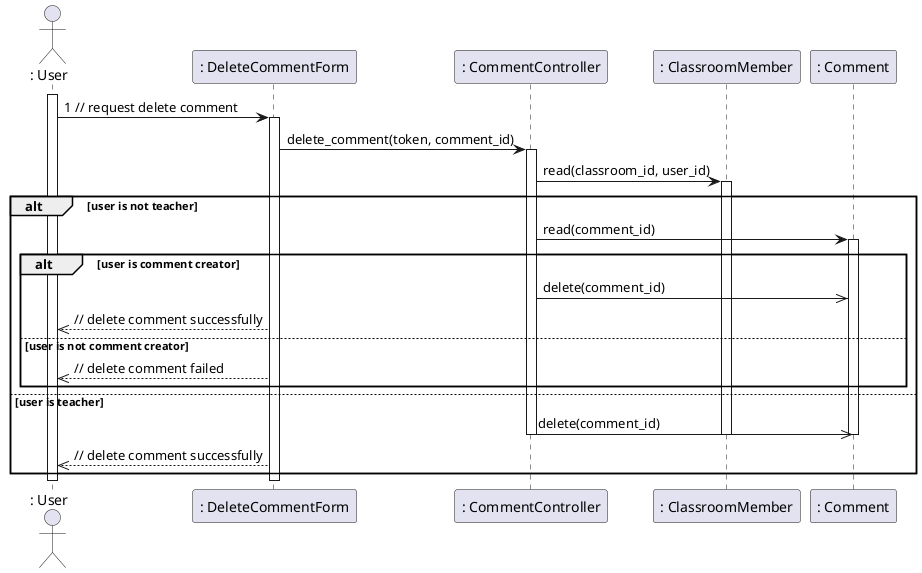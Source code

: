 @startuml deleteTopic

actor ": User"

activate ": User"

": User" -> ": DeleteCommentForm": 1 // request delete comment 
activate ": DeleteCommentForm"
": DeleteCommentForm" -> ": CommentController": delete_comment(token, comment_id)
activate ": CommentController"
": CommentController" -> ": ClassroomMember": read(classroom_id, user_id)
activate ": ClassroomMember"
alt user is not teacher
    ": CommentController" -> ": Comment": read(comment_id)
    activate ": Comment"
    alt user is comment creator
        ": CommentController" ->> ": Comment": delete(comment_id)
        ": DeleteCommentForm" -->> ": User": // delete comment successfully
    else user is not comment creator
        ": DeleteCommentForm" -->> ": User": // delete comment failed
    end
else user is teacher
    ": CommentController" ->> ": Comment": delete(comment_id)
    deactivate ": Comment"
    deactivate ": ClassroomMember"
    deactivate ": CommentController"
    ": DeleteCommentForm" -->> ": User": // delete comment successfully
end

deactivate ": User"
deactivate ": DeleteCommentForm"


@enduml